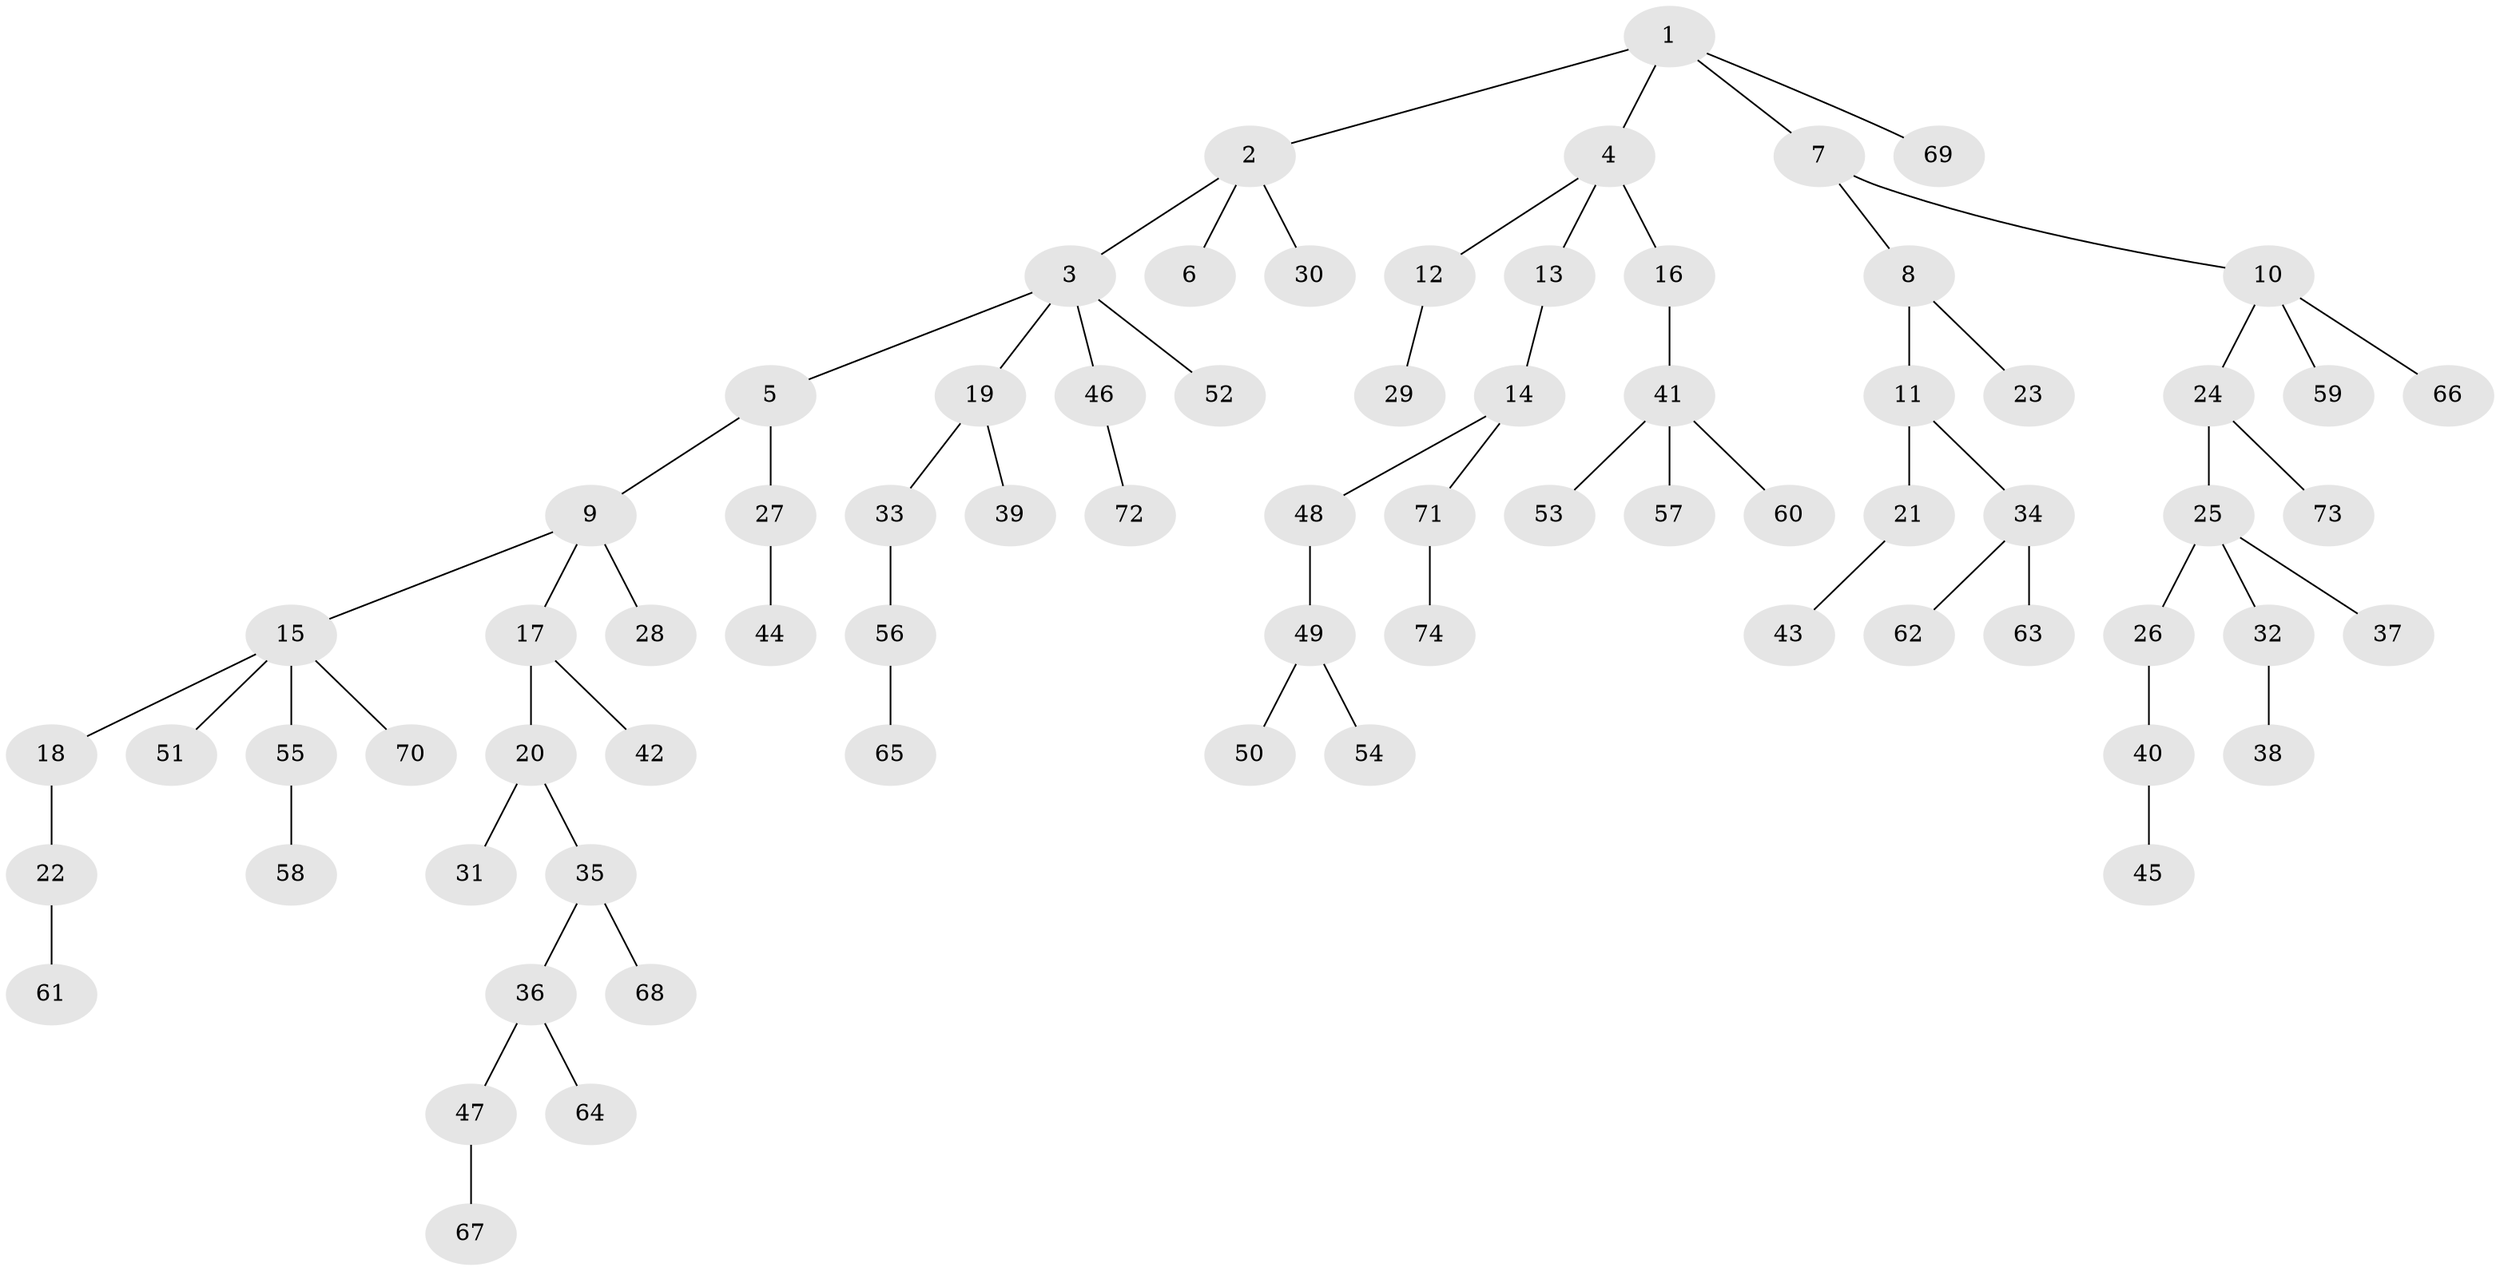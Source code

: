 // Generated by graph-tools (version 1.1) at 2025/53/03/09/25 04:53:42]
// undirected, 74 vertices, 73 edges
graph export_dot {
graph [start="1"]
  node [color=gray90,style=filled];
  1;
  2;
  3;
  4;
  5;
  6;
  7;
  8;
  9;
  10;
  11;
  12;
  13;
  14;
  15;
  16;
  17;
  18;
  19;
  20;
  21;
  22;
  23;
  24;
  25;
  26;
  27;
  28;
  29;
  30;
  31;
  32;
  33;
  34;
  35;
  36;
  37;
  38;
  39;
  40;
  41;
  42;
  43;
  44;
  45;
  46;
  47;
  48;
  49;
  50;
  51;
  52;
  53;
  54;
  55;
  56;
  57;
  58;
  59;
  60;
  61;
  62;
  63;
  64;
  65;
  66;
  67;
  68;
  69;
  70;
  71;
  72;
  73;
  74;
  1 -- 2;
  1 -- 4;
  1 -- 7;
  1 -- 69;
  2 -- 3;
  2 -- 6;
  2 -- 30;
  3 -- 5;
  3 -- 19;
  3 -- 46;
  3 -- 52;
  4 -- 12;
  4 -- 13;
  4 -- 16;
  5 -- 9;
  5 -- 27;
  7 -- 8;
  7 -- 10;
  8 -- 11;
  8 -- 23;
  9 -- 15;
  9 -- 17;
  9 -- 28;
  10 -- 24;
  10 -- 59;
  10 -- 66;
  11 -- 21;
  11 -- 34;
  12 -- 29;
  13 -- 14;
  14 -- 48;
  14 -- 71;
  15 -- 18;
  15 -- 51;
  15 -- 55;
  15 -- 70;
  16 -- 41;
  17 -- 20;
  17 -- 42;
  18 -- 22;
  19 -- 33;
  19 -- 39;
  20 -- 31;
  20 -- 35;
  21 -- 43;
  22 -- 61;
  24 -- 25;
  24 -- 73;
  25 -- 26;
  25 -- 32;
  25 -- 37;
  26 -- 40;
  27 -- 44;
  32 -- 38;
  33 -- 56;
  34 -- 62;
  34 -- 63;
  35 -- 36;
  35 -- 68;
  36 -- 47;
  36 -- 64;
  40 -- 45;
  41 -- 53;
  41 -- 57;
  41 -- 60;
  46 -- 72;
  47 -- 67;
  48 -- 49;
  49 -- 50;
  49 -- 54;
  55 -- 58;
  56 -- 65;
  71 -- 74;
}
